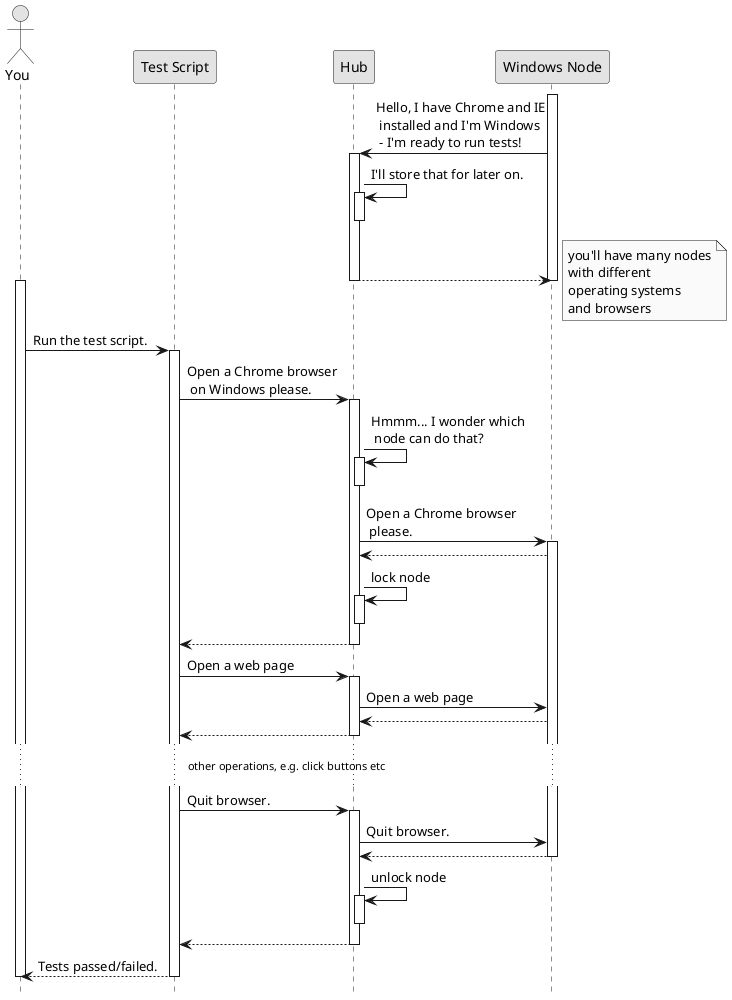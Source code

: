 @startuml

hide footbox
skinparam monochrome true
skinparam shadowing false

actor You
participant "Test Script"
participant Hub
participant "Windows Node"

activate "Windows Node"
"Windows Node" -> Hub : Hello, I have Chrome and IE\n installed and I'm Windows\n - I'm ready to run tests!
activate Hub
Hub -> Hub : I'll store that for later on.
activate Hub
deactivate Hub
Hub --> "Windows Node"
deactivate Hub
deactivate "Windows Node"

note right
    you'll have many nodes
    with different
    operating systems
    and browsers
end note

activate You

You -> "Test Script" : Run the test script.

activate "Test Script"
"Test Script" -> Hub : Open a Chrome browser\n on Windows please.
activate Hub
Hub -> Hub : Hmmm... I wonder which\n node can do that?
activate Hub
deactivate Hub
Hub -> "Windows Node" : Open a Chrome browser\n please.
activate "Windows Node"
"Windows Node" --> Hub
Hub -> Hub : lock node
activate Hub
deactivate Hub
Hub --> "Test Script"
deactivate Hub

"Test Script" -> Hub : Open a web page
activate Hub
Hub -> "Windows Node" : Open a web page
"Windows Node" --> Hub
Hub --> "Test Script"
deactivate Hub

... other operations, e.g. click buttons etc ...

"Test Script" -> Hub : Quit browser.
activate Hub
Hub -> "Windows Node" : Quit browser.
"Windows Node" --> Hub
deactivate "Windows Node"
Hub -> Hub : unlock node
activate Hub
deactivate Hub
Hub --> "Test Script"
deactivate Hub
"Test Script" --> You : Tests passed/failed.
deactivate "Test Script"
deactivate  You


@enduml
